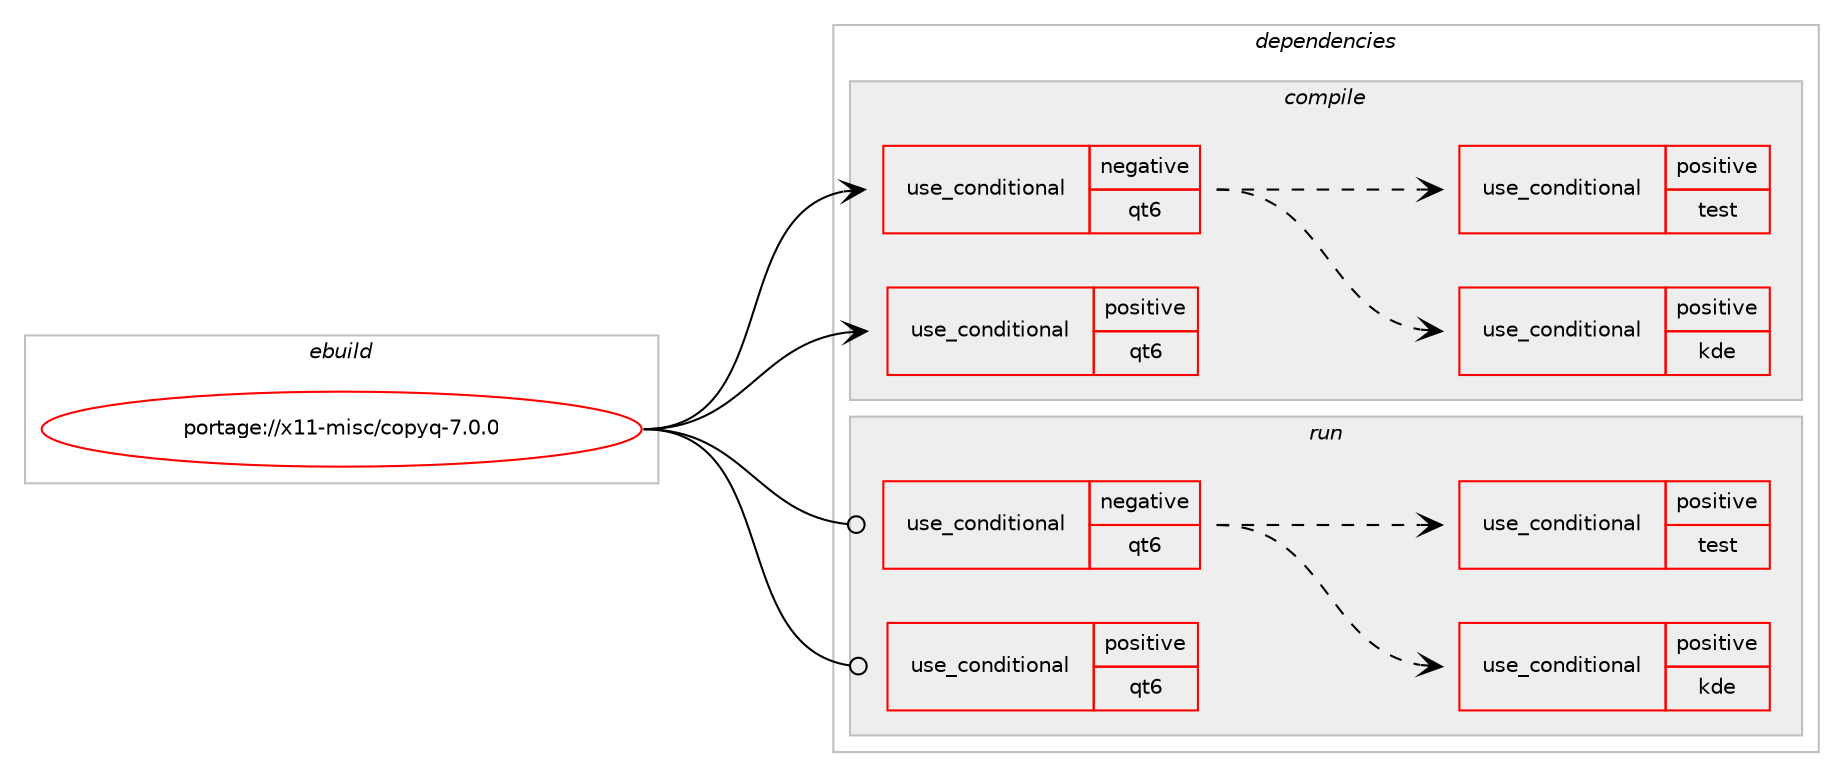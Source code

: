 digraph prolog {

# *************
# Graph options
# *************

newrank=true;
concentrate=true;
compound=true;
graph [rankdir=LR,fontname=Helvetica,fontsize=10,ranksep=1.5];#, ranksep=2.5, nodesep=0.2];
edge  [arrowhead=vee];
node  [fontname=Helvetica,fontsize=10];

# **********
# The ebuild
# **********

subgraph cluster_leftcol {
color=gray;
rank=same;
label=<<i>ebuild</i>>;
id [label="portage://x11-misc/copyq-7.0.0", color=red, width=4, href="../x11-misc/copyq-7.0.0.svg"];
}

# ****************
# The dependencies
# ****************

subgraph cluster_midcol {
color=gray;
label=<<i>dependencies</i>>;
subgraph cluster_compile {
fillcolor="#eeeeee";
style=filled;
label=<<i>compile</i>>;
subgraph cond15993 {
dependency24431 [label=<<TABLE BORDER="0" CELLBORDER="1" CELLSPACING="0" CELLPADDING="4"><TR><TD ROWSPAN="3" CELLPADDING="10">use_conditional</TD></TR><TR><TD>negative</TD></TR><TR><TD>qt6</TD></TR></TABLE>>, shape=none, color=red];
# *** BEGIN UNKNOWN DEPENDENCY TYPE (TODO) ***
# dependency24431 -> package_dependency(portage://x11-misc/copyq-7.0.0,install,no,dev-qt,qtcore,none,[,,],[slot(5)],[])
# *** END UNKNOWN DEPENDENCY TYPE (TODO) ***

# *** BEGIN UNKNOWN DEPENDENCY TYPE (TODO) ***
# dependency24431 -> package_dependency(portage://x11-misc/copyq-7.0.0,install,no,dev-qt,qtdeclarative,none,[,,],[slot(5)],[])
# *** END UNKNOWN DEPENDENCY TYPE (TODO) ***

# *** BEGIN UNKNOWN DEPENDENCY TYPE (TODO) ***
# dependency24431 -> package_dependency(portage://x11-misc/copyq-7.0.0,install,no,dev-qt,qtgui,none,[,,],[slot(5)],[])
# *** END UNKNOWN DEPENDENCY TYPE (TODO) ***

# *** BEGIN UNKNOWN DEPENDENCY TYPE (TODO) ***
# dependency24431 -> package_dependency(portage://x11-misc/copyq-7.0.0,install,no,dev-qt,qtnetwork,none,[,,],[slot(5)],[])
# *** END UNKNOWN DEPENDENCY TYPE (TODO) ***

# *** BEGIN UNKNOWN DEPENDENCY TYPE (TODO) ***
# dependency24431 -> package_dependency(portage://x11-misc/copyq-7.0.0,install,no,dev-qt,qtsvg,none,[,,],[slot(5)],[])
# *** END UNKNOWN DEPENDENCY TYPE (TODO) ***

# *** BEGIN UNKNOWN DEPENDENCY TYPE (TODO) ***
# dependency24431 -> package_dependency(portage://x11-misc/copyq-7.0.0,install,no,dev-qt,qtwayland,none,[,,],[slot(5)],[])
# *** END UNKNOWN DEPENDENCY TYPE (TODO) ***

# *** BEGIN UNKNOWN DEPENDENCY TYPE (TODO) ***
# dependency24431 -> package_dependency(portage://x11-misc/copyq-7.0.0,install,no,dev-qt,qtwidgets,none,[,,],[slot(5)],[])
# *** END UNKNOWN DEPENDENCY TYPE (TODO) ***

# *** BEGIN UNKNOWN DEPENDENCY TYPE (TODO) ***
# dependency24431 -> package_dependency(portage://x11-misc/copyq-7.0.0,install,no,dev-qt,qtx11extras,none,[,,],[slot(5)],[])
# *** END UNKNOWN DEPENDENCY TYPE (TODO) ***

# *** BEGIN UNKNOWN DEPENDENCY TYPE (TODO) ***
# dependency24431 -> package_dependency(portage://x11-misc/copyq-7.0.0,install,no,dev-qt,qtxml,none,[,,],[slot(5)],[])
# *** END UNKNOWN DEPENDENCY TYPE (TODO) ***

subgraph cond15994 {
dependency24432 [label=<<TABLE BORDER="0" CELLBORDER="1" CELLSPACING="0" CELLPADDING="4"><TR><TD ROWSPAN="3" CELLPADDING="10">use_conditional</TD></TR><TR><TD>positive</TD></TR><TR><TD>kde</TD></TR></TABLE>>, shape=none, color=red];
# *** BEGIN UNKNOWN DEPENDENCY TYPE (TODO) ***
# dependency24432 -> package_dependency(portage://x11-misc/copyq-7.0.0,install,no,kde-frameworks,knotifications,none,[,,],[slot(5)],[])
# *** END UNKNOWN DEPENDENCY TYPE (TODO) ***

}
dependency24431:e -> dependency24432:w [weight=20,style="dashed",arrowhead="vee"];
subgraph cond15995 {
dependency24433 [label=<<TABLE BORDER="0" CELLBORDER="1" CELLSPACING="0" CELLPADDING="4"><TR><TD ROWSPAN="3" CELLPADDING="10">use_conditional</TD></TR><TR><TD>positive</TD></TR><TR><TD>test</TD></TR></TABLE>>, shape=none, color=red];
# *** BEGIN UNKNOWN DEPENDENCY TYPE (TODO) ***
# dependency24433 -> package_dependency(portage://x11-misc/copyq-7.0.0,install,no,dev-qt,qttest,none,[,,],[slot(5)],[])
# *** END UNKNOWN DEPENDENCY TYPE (TODO) ***

}
dependency24431:e -> dependency24433:w [weight=20,style="dashed",arrowhead="vee"];
}
id:e -> dependency24431:w [weight=20,style="solid",arrowhead="vee"];
subgraph cond15996 {
dependency24434 [label=<<TABLE BORDER="0" CELLBORDER="1" CELLSPACING="0" CELLPADDING="4"><TR><TD ROWSPAN="3" CELLPADDING="10">use_conditional</TD></TR><TR><TD>positive</TD></TR><TR><TD>qt6</TD></TR></TABLE>>, shape=none, color=red];
# *** BEGIN UNKNOWN DEPENDENCY TYPE (TODO) ***
# dependency24434 -> package_dependency(portage://x11-misc/copyq-7.0.0,install,no,dev-qt,qtbase,none,[,,],[slot(6),equal],[use(enable(X),none),use(enable(gui),none),use(enable(network),none),use(enable(widgets),none),use(enable(xml),positive)])
# *** END UNKNOWN DEPENDENCY TYPE (TODO) ***

# *** BEGIN UNKNOWN DEPENDENCY TYPE (TODO) ***
# dependency24434 -> package_dependency(portage://x11-misc/copyq-7.0.0,install,no,dev-qt,qtdeclarative,none,[,,],[slot(6)],[])
# *** END UNKNOWN DEPENDENCY TYPE (TODO) ***

# *** BEGIN UNKNOWN DEPENDENCY TYPE (TODO) ***
# dependency24434 -> package_dependency(portage://x11-misc/copyq-7.0.0,install,no,dev-qt,qtsvg,none,[,,],[slot(6)],[])
# *** END UNKNOWN DEPENDENCY TYPE (TODO) ***

# *** BEGIN UNKNOWN DEPENDENCY TYPE (TODO) ***
# dependency24434 -> package_dependency(portage://x11-misc/copyq-7.0.0,install,no,dev-qt,qtwayland,none,[,,],[slot(6)],[])
# *** END UNKNOWN DEPENDENCY TYPE (TODO) ***

}
id:e -> dependency24434:w [weight=20,style="solid",arrowhead="vee"];
# *** BEGIN UNKNOWN DEPENDENCY TYPE (TODO) ***
# id -> package_dependency(portage://x11-misc/copyq-7.0.0,install,no,dev-libs,wayland,none,[,,],[],[])
# *** END UNKNOWN DEPENDENCY TYPE (TODO) ***

# *** BEGIN UNKNOWN DEPENDENCY TYPE (TODO) ***
# id -> package_dependency(portage://x11-misc/copyq-7.0.0,install,no,x11-base,xorg-proto,none,[,,],[],[])
# *** END UNKNOWN DEPENDENCY TYPE (TODO) ***

# *** BEGIN UNKNOWN DEPENDENCY TYPE (TODO) ***
# id -> package_dependency(portage://x11-misc/copyq-7.0.0,install,no,x11-libs,libX11,none,[,,],[],[])
# *** END UNKNOWN DEPENDENCY TYPE (TODO) ***

# *** BEGIN UNKNOWN DEPENDENCY TYPE (TODO) ***
# id -> package_dependency(portage://x11-misc/copyq-7.0.0,install,no,x11-libs,libXfixes,none,[,,],[],[])
# *** END UNKNOWN DEPENDENCY TYPE (TODO) ***

# *** BEGIN UNKNOWN DEPENDENCY TYPE (TODO) ***
# id -> package_dependency(portage://x11-misc/copyq-7.0.0,install,no,x11-libs,libXtst,none,[,,],[],[])
# *** END UNKNOWN DEPENDENCY TYPE (TODO) ***

}
subgraph cluster_compileandrun {
fillcolor="#eeeeee";
style=filled;
label=<<i>compile and run</i>>;
}
subgraph cluster_run {
fillcolor="#eeeeee";
style=filled;
label=<<i>run</i>>;
subgraph cond15997 {
dependency24435 [label=<<TABLE BORDER="0" CELLBORDER="1" CELLSPACING="0" CELLPADDING="4"><TR><TD ROWSPAN="3" CELLPADDING="10">use_conditional</TD></TR><TR><TD>negative</TD></TR><TR><TD>qt6</TD></TR></TABLE>>, shape=none, color=red];
# *** BEGIN UNKNOWN DEPENDENCY TYPE (TODO) ***
# dependency24435 -> package_dependency(portage://x11-misc/copyq-7.0.0,run,no,dev-qt,qtcore,none,[,,],[slot(5)],[])
# *** END UNKNOWN DEPENDENCY TYPE (TODO) ***

# *** BEGIN UNKNOWN DEPENDENCY TYPE (TODO) ***
# dependency24435 -> package_dependency(portage://x11-misc/copyq-7.0.0,run,no,dev-qt,qtdeclarative,none,[,,],[slot(5)],[])
# *** END UNKNOWN DEPENDENCY TYPE (TODO) ***

# *** BEGIN UNKNOWN DEPENDENCY TYPE (TODO) ***
# dependency24435 -> package_dependency(portage://x11-misc/copyq-7.0.0,run,no,dev-qt,qtgui,none,[,,],[slot(5)],[])
# *** END UNKNOWN DEPENDENCY TYPE (TODO) ***

# *** BEGIN UNKNOWN DEPENDENCY TYPE (TODO) ***
# dependency24435 -> package_dependency(portage://x11-misc/copyq-7.0.0,run,no,dev-qt,qtnetwork,none,[,,],[slot(5)],[])
# *** END UNKNOWN DEPENDENCY TYPE (TODO) ***

# *** BEGIN UNKNOWN DEPENDENCY TYPE (TODO) ***
# dependency24435 -> package_dependency(portage://x11-misc/copyq-7.0.0,run,no,dev-qt,qtsvg,none,[,,],[slot(5)],[])
# *** END UNKNOWN DEPENDENCY TYPE (TODO) ***

# *** BEGIN UNKNOWN DEPENDENCY TYPE (TODO) ***
# dependency24435 -> package_dependency(portage://x11-misc/copyq-7.0.0,run,no,dev-qt,qtwayland,none,[,,],[slot(5)],[])
# *** END UNKNOWN DEPENDENCY TYPE (TODO) ***

# *** BEGIN UNKNOWN DEPENDENCY TYPE (TODO) ***
# dependency24435 -> package_dependency(portage://x11-misc/copyq-7.0.0,run,no,dev-qt,qtwidgets,none,[,,],[slot(5)],[])
# *** END UNKNOWN DEPENDENCY TYPE (TODO) ***

# *** BEGIN UNKNOWN DEPENDENCY TYPE (TODO) ***
# dependency24435 -> package_dependency(portage://x11-misc/copyq-7.0.0,run,no,dev-qt,qtx11extras,none,[,,],[slot(5)],[])
# *** END UNKNOWN DEPENDENCY TYPE (TODO) ***

# *** BEGIN UNKNOWN DEPENDENCY TYPE (TODO) ***
# dependency24435 -> package_dependency(portage://x11-misc/copyq-7.0.0,run,no,dev-qt,qtxml,none,[,,],[slot(5)],[])
# *** END UNKNOWN DEPENDENCY TYPE (TODO) ***

subgraph cond15998 {
dependency24436 [label=<<TABLE BORDER="0" CELLBORDER="1" CELLSPACING="0" CELLPADDING="4"><TR><TD ROWSPAN="3" CELLPADDING="10">use_conditional</TD></TR><TR><TD>positive</TD></TR><TR><TD>kde</TD></TR></TABLE>>, shape=none, color=red];
# *** BEGIN UNKNOWN DEPENDENCY TYPE (TODO) ***
# dependency24436 -> package_dependency(portage://x11-misc/copyq-7.0.0,run,no,kde-frameworks,knotifications,none,[,,],[slot(5)],[])
# *** END UNKNOWN DEPENDENCY TYPE (TODO) ***

}
dependency24435:e -> dependency24436:w [weight=20,style="dashed",arrowhead="vee"];
subgraph cond15999 {
dependency24437 [label=<<TABLE BORDER="0" CELLBORDER="1" CELLSPACING="0" CELLPADDING="4"><TR><TD ROWSPAN="3" CELLPADDING="10">use_conditional</TD></TR><TR><TD>positive</TD></TR><TR><TD>test</TD></TR></TABLE>>, shape=none, color=red];
# *** BEGIN UNKNOWN DEPENDENCY TYPE (TODO) ***
# dependency24437 -> package_dependency(portage://x11-misc/copyq-7.0.0,run,no,dev-qt,qttest,none,[,,],[slot(5)],[])
# *** END UNKNOWN DEPENDENCY TYPE (TODO) ***

}
dependency24435:e -> dependency24437:w [weight=20,style="dashed",arrowhead="vee"];
}
id:e -> dependency24435:w [weight=20,style="solid",arrowhead="odot"];
subgraph cond16000 {
dependency24438 [label=<<TABLE BORDER="0" CELLBORDER="1" CELLSPACING="0" CELLPADDING="4"><TR><TD ROWSPAN="3" CELLPADDING="10">use_conditional</TD></TR><TR><TD>positive</TD></TR><TR><TD>qt6</TD></TR></TABLE>>, shape=none, color=red];
# *** BEGIN UNKNOWN DEPENDENCY TYPE (TODO) ***
# dependency24438 -> package_dependency(portage://x11-misc/copyq-7.0.0,run,no,dev-qt,qtbase,none,[,,],[slot(6),equal],[use(enable(X),none),use(enable(gui),none),use(enable(network),none),use(enable(widgets),none),use(enable(xml),positive)])
# *** END UNKNOWN DEPENDENCY TYPE (TODO) ***

# *** BEGIN UNKNOWN DEPENDENCY TYPE (TODO) ***
# dependency24438 -> package_dependency(portage://x11-misc/copyq-7.0.0,run,no,dev-qt,qtdeclarative,none,[,,],[slot(6)],[])
# *** END UNKNOWN DEPENDENCY TYPE (TODO) ***

# *** BEGIN UNKNOWN DEPENDENCY TYPE (TODO) ***
# dependency24438 -> package_dependency(portage://x11-misc/copyq-7.0.0,run,no,dev-qt,qtsvg,none,[,,],[slot(6)],[])
# *** END UNKNOWN DEPENDENCY TYPE (TODO) ***

# *** BEGIN UNKNOWN DEPENDENCY TYPE (TODO) ***
# dependency24438 -> package_dependency(portage://x11-misc/copyq-7.0.0,run,no,dev-qt,qtwayland,none,[,,],[slot(6)],[])
# *** END UNKNOWN DEPENDENCY TYPE (TODO) ***

}
id:e -> dependency24438:w [weight=20,style="solid",arrowhead="odot"];
# *** BEGIN UNKNOWN DEPENDENCY TYPE (TODO) ***
# id -> package_dependency(portage://x11-misc/copyq-7.0.0,run,no,dev-libs,wayland,none,[,,],[],[])
# *** END UNKNOWN DEPENDENCY TYPE (TODO) ***

# *** BEGIN UNKNOWN DEPENDENCY TYPE (TODO) ***
# id -> package_dependency(portage://x11-misc/copyq-7.0.0,run,no,x11-libs,libX11,none,[,,],[],[])
# *** END UNKNOWN DEPENDENCY TYPE (TODO) ***

# *** BEGIN UNKNOWN DEPENDENCY TYPE (TODO) ***
# id -> package_dependency(portage://x11-misc/copyq-7.0.0,run,no,x11-libs,libXfixes,none,[,,],[],[])
# *** END UNKNOWN DEPENDENCY TYPE (TODO) ***

# *** BEGIN UNKNOWN DEPENDENCY TYPE (TODO) ***
# id -> package_dependency(portage://x11-misc/copyq-7.0.0,run,no,x11-libs,libXtst,none,[,,],[],[])
# *** END UNKNOWN DEPENDENCY TYPE (TODO) ***

}
}

# **************
# The candidates
# **************

subgraph cluster_choices {
rank=same;
color=gray;
label=<<i>candidates</i>>;

}

}

